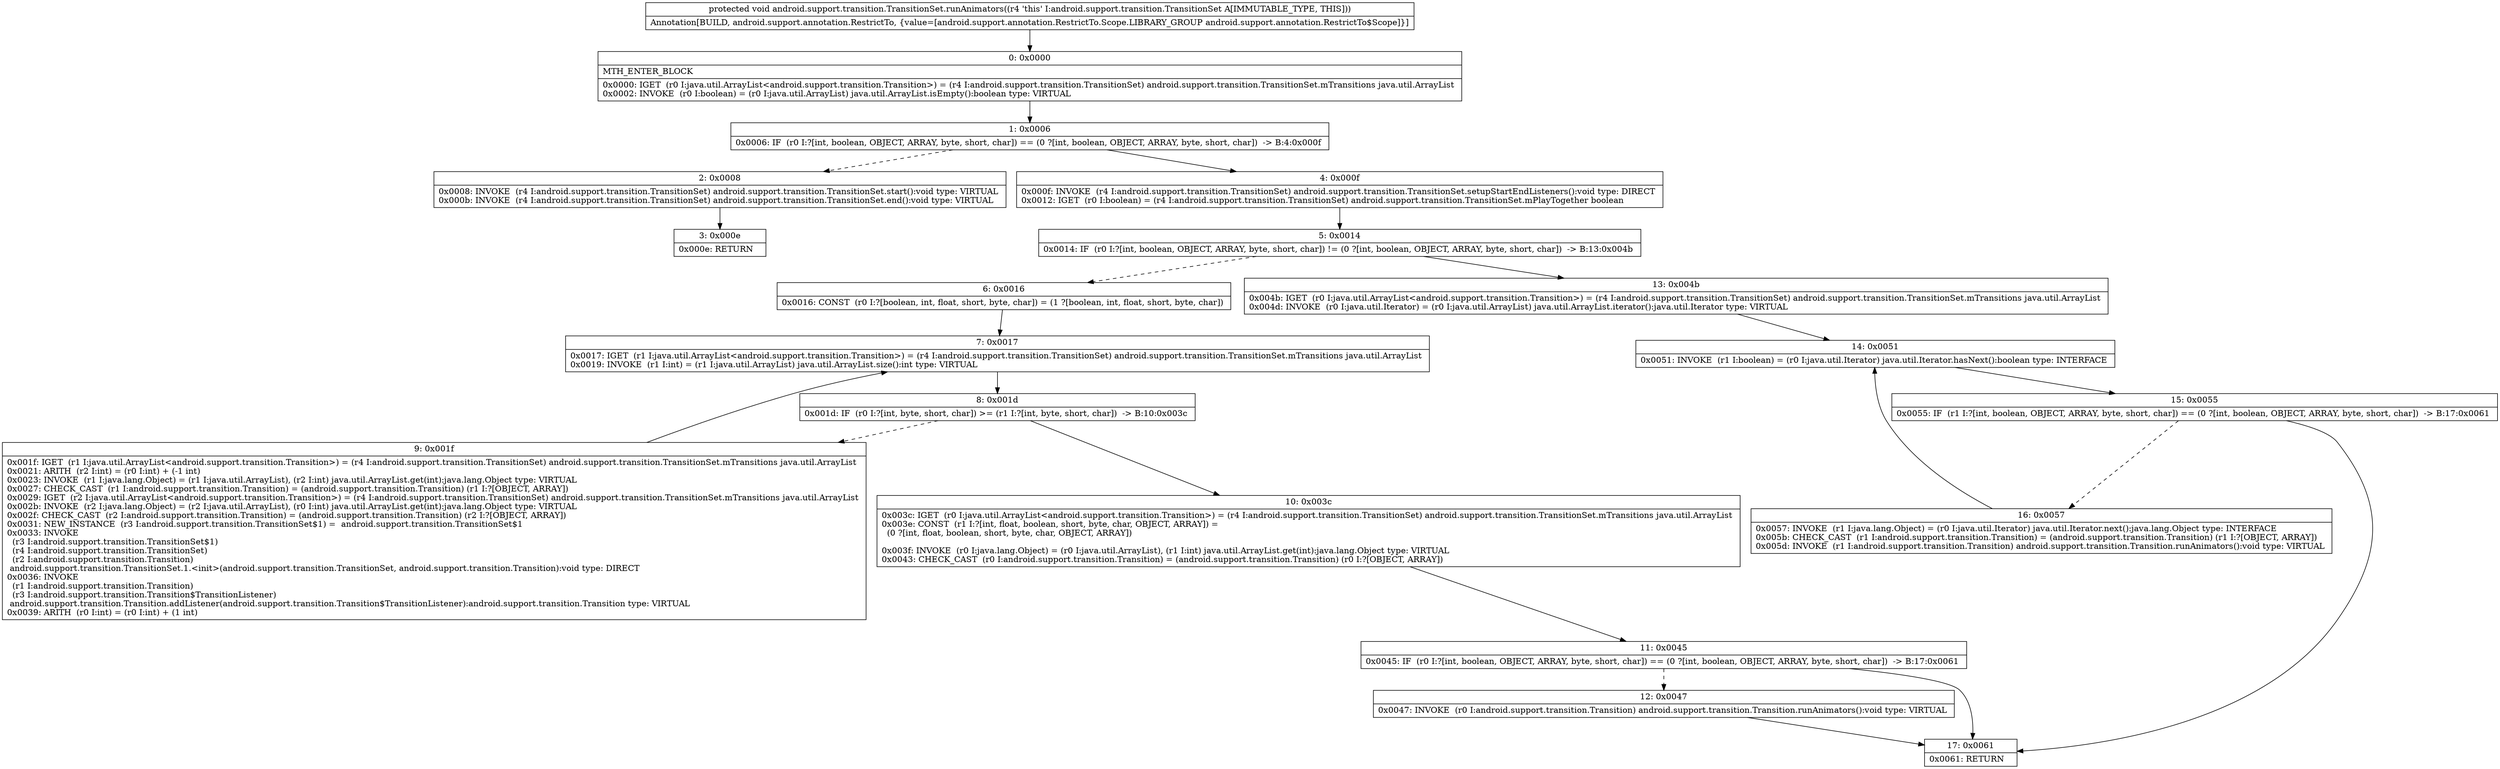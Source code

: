 digraph "CFG forandroid.support.transition.TransitionSet.runAnimators()V" {
Node_0 [shape=record,label="{0\:\ 0x0000|MTH_ENTER_BLOCK\l|0x0000: IGET  (r0 I:java.util.ArrayList\<android.support.transition.Transition\>) = (r4 I:android.support.transition.TransitionSet) android.support.transition.TransitionSet.mTransitions java.util.ArrayList \l0x0002: INVOKE  (r0 I:boolean) = (r0 I:java.util.ArrayList) java.util.ArrayList.isEmpty():boolean type: VIRTUAL \l}"];
Node_1 [shape=record,label="{1\:\ 0x0006|0x0006: IF  (r0 I:?[int, boolean, OBJECT, ARRAY, byte, short, char]) == (0 ?[int, boolean, OBJECT, ARRAY, byte, short, char])  \-\> B:4:0x000f \l}"];
Node_2 [shape=record,label="{2\:\ 0x0008|0x0008: INVOKE  (r4 I:android.support.transition.TransitionSet) android.support.transition.TransitionSet.start():void type: VIRTUAL \l0x000b: INVOKE  (r4 I:android.support.transition.TransitionSet) android.support.transition.TransitionSet.end():void type: VIRTUAL \l}"];
Node_3 [shape=record,label="{3\:\ 0x000e|0x000e: RETURN   \l}"];
Node_4 [shape=record,label="{4\:\ 0x000f|0x000f: INVOKE  (r4 I:android.support.transition.TransitionSet) android.support.transition.TransitionSet.setupStartEndListeners():void type: DIRECT \l0x0012: IGET  (r0 I:boolean) = (r4 I:android.support.transition.TransitionSet) android.support.transition.TransitionSet.mPlayTogether boolean \l}"];
Node_5 [shape=record,label="{5\:\ 0x0014|0x0014: IF  (r0 I:?[int, boolean, OBJECT, ARRAY, byte, short, char]) != (0 ?[int, boolean, OBJECT, ARRAY, byte, short, char])  \-\> B:13:0x004b \l}"];
Node_6 [shape=record,label="{6\:\ 0x0016|0x0016: CONST  (r0 I:?[boolean, int, float, short, byte, char]) = (1 ?[boolean, int, float, short, byte, char]) \l}"];
Node_7 [shape=record,label="{7\:\ 0x0017|0x0017: IGET  (r1 I:java.util.ArrayList\<android.support.transition.Transition\>) = (r4 I:android.support.transition.TransitionSet) android.support.transition.TransitionSet.mTransitions java.util.ArrayList \l0x0019: INVOKE  (r1 I:int) = (r1 I:java.util.ArrayList) java.util.ArrayList.size():int type: VIRTUAL \l}"];
Node_8 [shape=record,label="{8\:\ 0x001d|0x001d: IF  (r0 I:?[int, byte, short, char]) \>= (r1 I:?[int, byte, short, char])  \-\> B:10:0x003c \l}"];
Node_9 [shape=record,label="{9\:\ 0x001f|0x001f: IGET  (r1 I:java.util.ArrayList\<android.support.transition.Transition\>) = (r4 I:android.support.transition.TransitionSet) android.support.transition.TransitionSet.mTransitions java.util.ArrayList \l0x0021: ARITH  (r2 I:int) = (r0 I:int) + (\-1 int) \l0x0023: INVOKE  (r1 I:java.lang.Object) = (r1 I:java.util.ArrayList), (r2 I:int) java.util.ArrayList.get(int):java.lang.Object type: VIRTUAL \l0x0027: CHECK_CAST  (r1 I:android.support.transition.Transition) = (android.support.transition.Transition) (r1 I:?[OBJECT, ARRAY]) \l0x0029: IGET  (r2 I:java.util.ArrayList\<android.support.transition.Transition\>) = (r4 I:android.support.transition.TransitionSet) android.support.transition.TransitionSet.mTransitions java.util.ArrayList \l0x002b: INVOKE  (r2 I:java.lang.Object) = (r2 I:java.util.ArrayList), (r0 I:int) java.util.ArrayList.get(int):java.lang.Object type: VIRTUAL \l0x002f: CHECK_CAST  (r2 I:android.support.transition.Transition) = (android.support.transition.Transition) (r2 I:?[OBJECT, ARRAY]) \l0x0031: NEW_INSTANCE  (r3 I:android.support.transition.TransitionSet$1) =  android.support.transition.TransitionSet$1 \l0x0033: INVOKE  \l  (r3 I:android.support.transition.TransitionSet$1)\l  (r4 I:android.support.transition.TransitionSet)\l  (r2 I:android.support.transition.Transition)\l android.support.transition.TransitionSet.1.\<init\>(android.support.transition.TransitionSet, android.support.transition.Transition):void type: DIRECT \l0x0036: INVOKE  \l  (r1 I:android.support.transition.Transition)\l  (r3 I:android.support.transition.Transition$TransitionListener)\l android.support.transition.Transition.addListener(android.support.transition.Transition$TransitionListener):android.support.transition.Transition type: VIRTUAL \l0x0039: ARITH  (r0 I:int) = (r0 I:int) + (1 int) \l}"];
Node_10 [shape=record,label="{10\:\ 0x003c|0x003c: IGET  (r0 I:java.util.ArrayList\<android.support.transition.Transition\>) = (r4 I:android.support.transition.TransitionSet) android.support.transition.TransitionSet.mTransitions java.util.ArrayList \l0x003e: CONST  (r1 I:?[int, float, boolean, short, byte, char, OBJECT, ARRAY]) = \l  (0 ?[int, float, boolean, short, byte, char, OBJECT, ARRAY])\l \l0x003f: INVOKE  (r0 I:java.lang.Object) = (r0 I:java.util.ArrayList), (r1 I:int) java.util.ArrayList.get(int):java.lang.Object type: VIRTUAL \l0x0043: CHECK_CAST  (r0 I:android.support.transition.Transition) = (android.support.transition.Transition) (r0 I:?[OBJECT, ARRAY]) \l}"];
Node_11 [shape=record,label="{11\:\ 0x0045|0x0045: IF  (r0 I:?[int, boolean, OBJECT, ARRAY, byte, short, char]) == (0 ?[int, boolean, OBJECT, ARRAY, byte, short, char])  \-\> B:17:0x0061 \l}"];
Node_12 [shape=record,label="{12\:\ 0x0047|0x0047: INVOKE  (r0 I:android.support.transition.Transition) android.support.transition.Transition.runAnimators():void type: VIRTUAL \l}"];
Node_13 [shape=record,label="{13\:\ 0x004b|0x004b: IGET  (r0 I:java.util.ArrayList\<android.support.transition.Transition\>) = (r4 I:android.support.transition.TransitionSet) android.support.transition.TransitionSet.mTransitions java.util.ArrayList \l0x004d: INVOKE  (r0 I:java.util.Iterator) = (r0 I:java.util.ArrayList) java.util.ArrayList.iterator():java.util.Iterator type: VIRTUAL \l}"];
Node_14 [shape=record,label="{14\:\ 0x0051|0x0051: INVOKE  (r1 I:boolean) = (r0 I:java.util.Iterator) java.util.Iterator.hasNext():boolean type: INTERFACE \l}"];
Node_15 [shape=record,label="{15\:\ 0x0055|0x0055: IF  (r1 I:?[int, boolean, OBJECT, ARRAY, byte, short, char]) == (0 ?[int, boolean, OBJECT, ARRAY, byte, short, char])  \-\> B:17:0x0061 \l}"];
Node_16 [shape=record,label="{16\:\ 0x0057|0x0057: INVOKE  (r1 I:java.lang.Object) = (r0 I:java.util.Iterator) java.util.Iterator.next():java.lang.Object type: INTERFACE \l0x005b: CHECK_CAST  (r1 I:android.support.transition.Transition) = (android.support.transition.Transition) (r1 I:?[OBJECT, ARRAY]) \l0x005d: INVOKE  (r1 I:android.support.transition.Transition) android.support.transition.Transition.runAnimators():void type: VIRTUAL \l}"];
Node_17 [shape=record,label="{17\:\ 0x0061|0x0061: RETURN   \l}"];
MethodNode[shape=record,label="{protected void android.support.transition.TransitionSet.runAnimators((r4 'this' I:android.support.transition.TransitionSet A[IMMUTABLE_TYPE, THIS]))  | Annotation[BUILD, android.support.annotation.RestrictTo, \{value=[android.support.annotation.RestrictTo.Scope.LIBRARY_GROUP android.support.annotation.RestrictTo$Scope]\}]\l}"];
MethodNode -> Node_0;
Node_0 -> Node_1;
Node_1 -> Node_2[style=dashed];
Node_1 -> Node_4;
Node_2 -> Node_3;
Node_4 -> Node_5;
Node_5 -> Node_6[style=dashed];
Node_5 -> Node_13;
Node_6 -> Node_7;
Node_7 -> Node_8;
Node_8 -> Node_9[style=dashed];
Node_8 -> Node_10;
Node_9 -> Node_7;
Node_10 -> Node_11;
Node_11 -> Node_12[style=dashed];
Node_11 -> Node_17;
Node_12 -> Node_17;
Node_13 -> Node_14;
Node_14 -> Node_15;
Node_15 -> Node_16[style=dashed];
Node_15 -> Node_17;
Node_16 -> Node_14;
}

